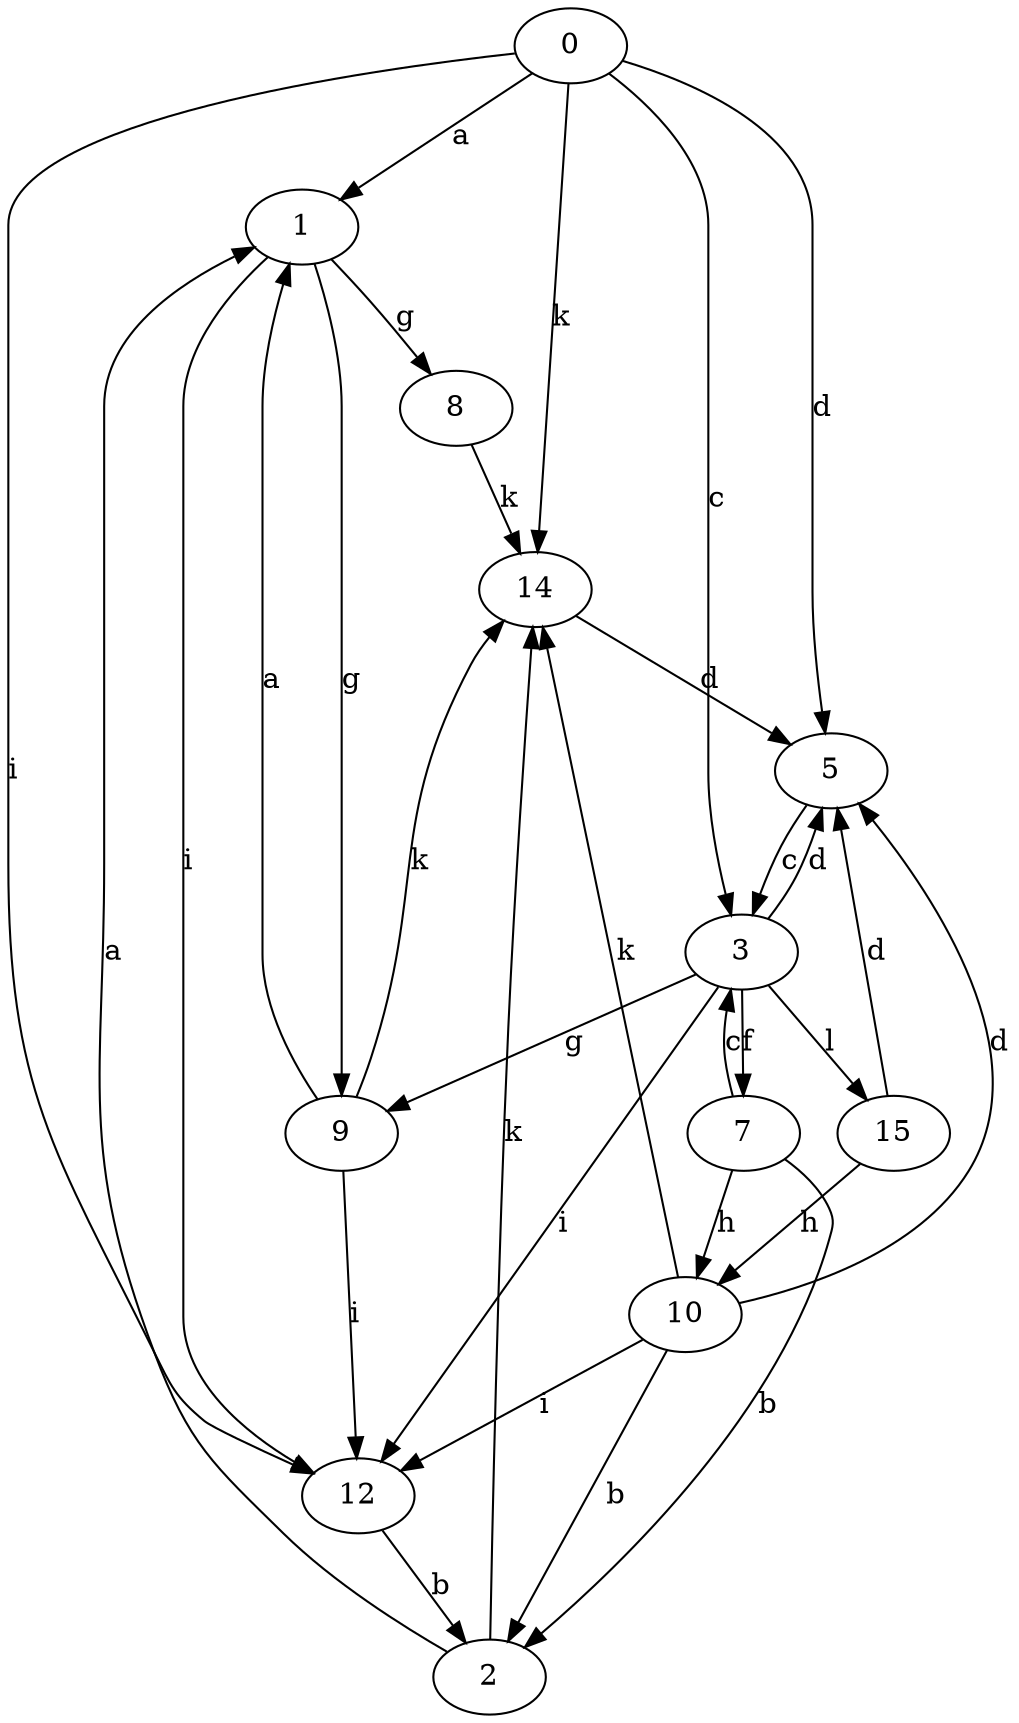 strict digraph  {
1;
2;
3;
5;
7;
8;
9;
10;
12;
14;
15;
0;
1 -> 8  [label=g];
1 -> 9  [label=g];
1 -> 12  [label=i];
2 -> 1  [label=a];
2 -> 14  [label=k];
3 -> 5  [label=d];
3 -> 7  [label=f];
3 -> 9  [label=g];
3 -> 12  [label=i];
3 -> 15  [label=l];
5 -> 3  [label=c];
7 -> 2  [label=b];
7 -> 3  [label=c];
7 -> 10  [label=h];
8 -> 14  [label=k];
9 -> 1  [label=a];
9 -> 12  [label=i];
9 -> 14  [label=k];
10 -> 2  [label=b];
10 -> 5  [label=d];
10 -> 12  [label=i];
10 -> 14  [label=k];
12 -> 2  [label=b];
14 -> 5  [label=d];
15 -> 5  [label=d];
15 -> 10  [label=h];
0 -> 1  [label=a];
0 -> 3  [label=c];
0 -> 5  [label=d];
0 -> 12  [label=i];
0 -> 14  [label=k];
}
